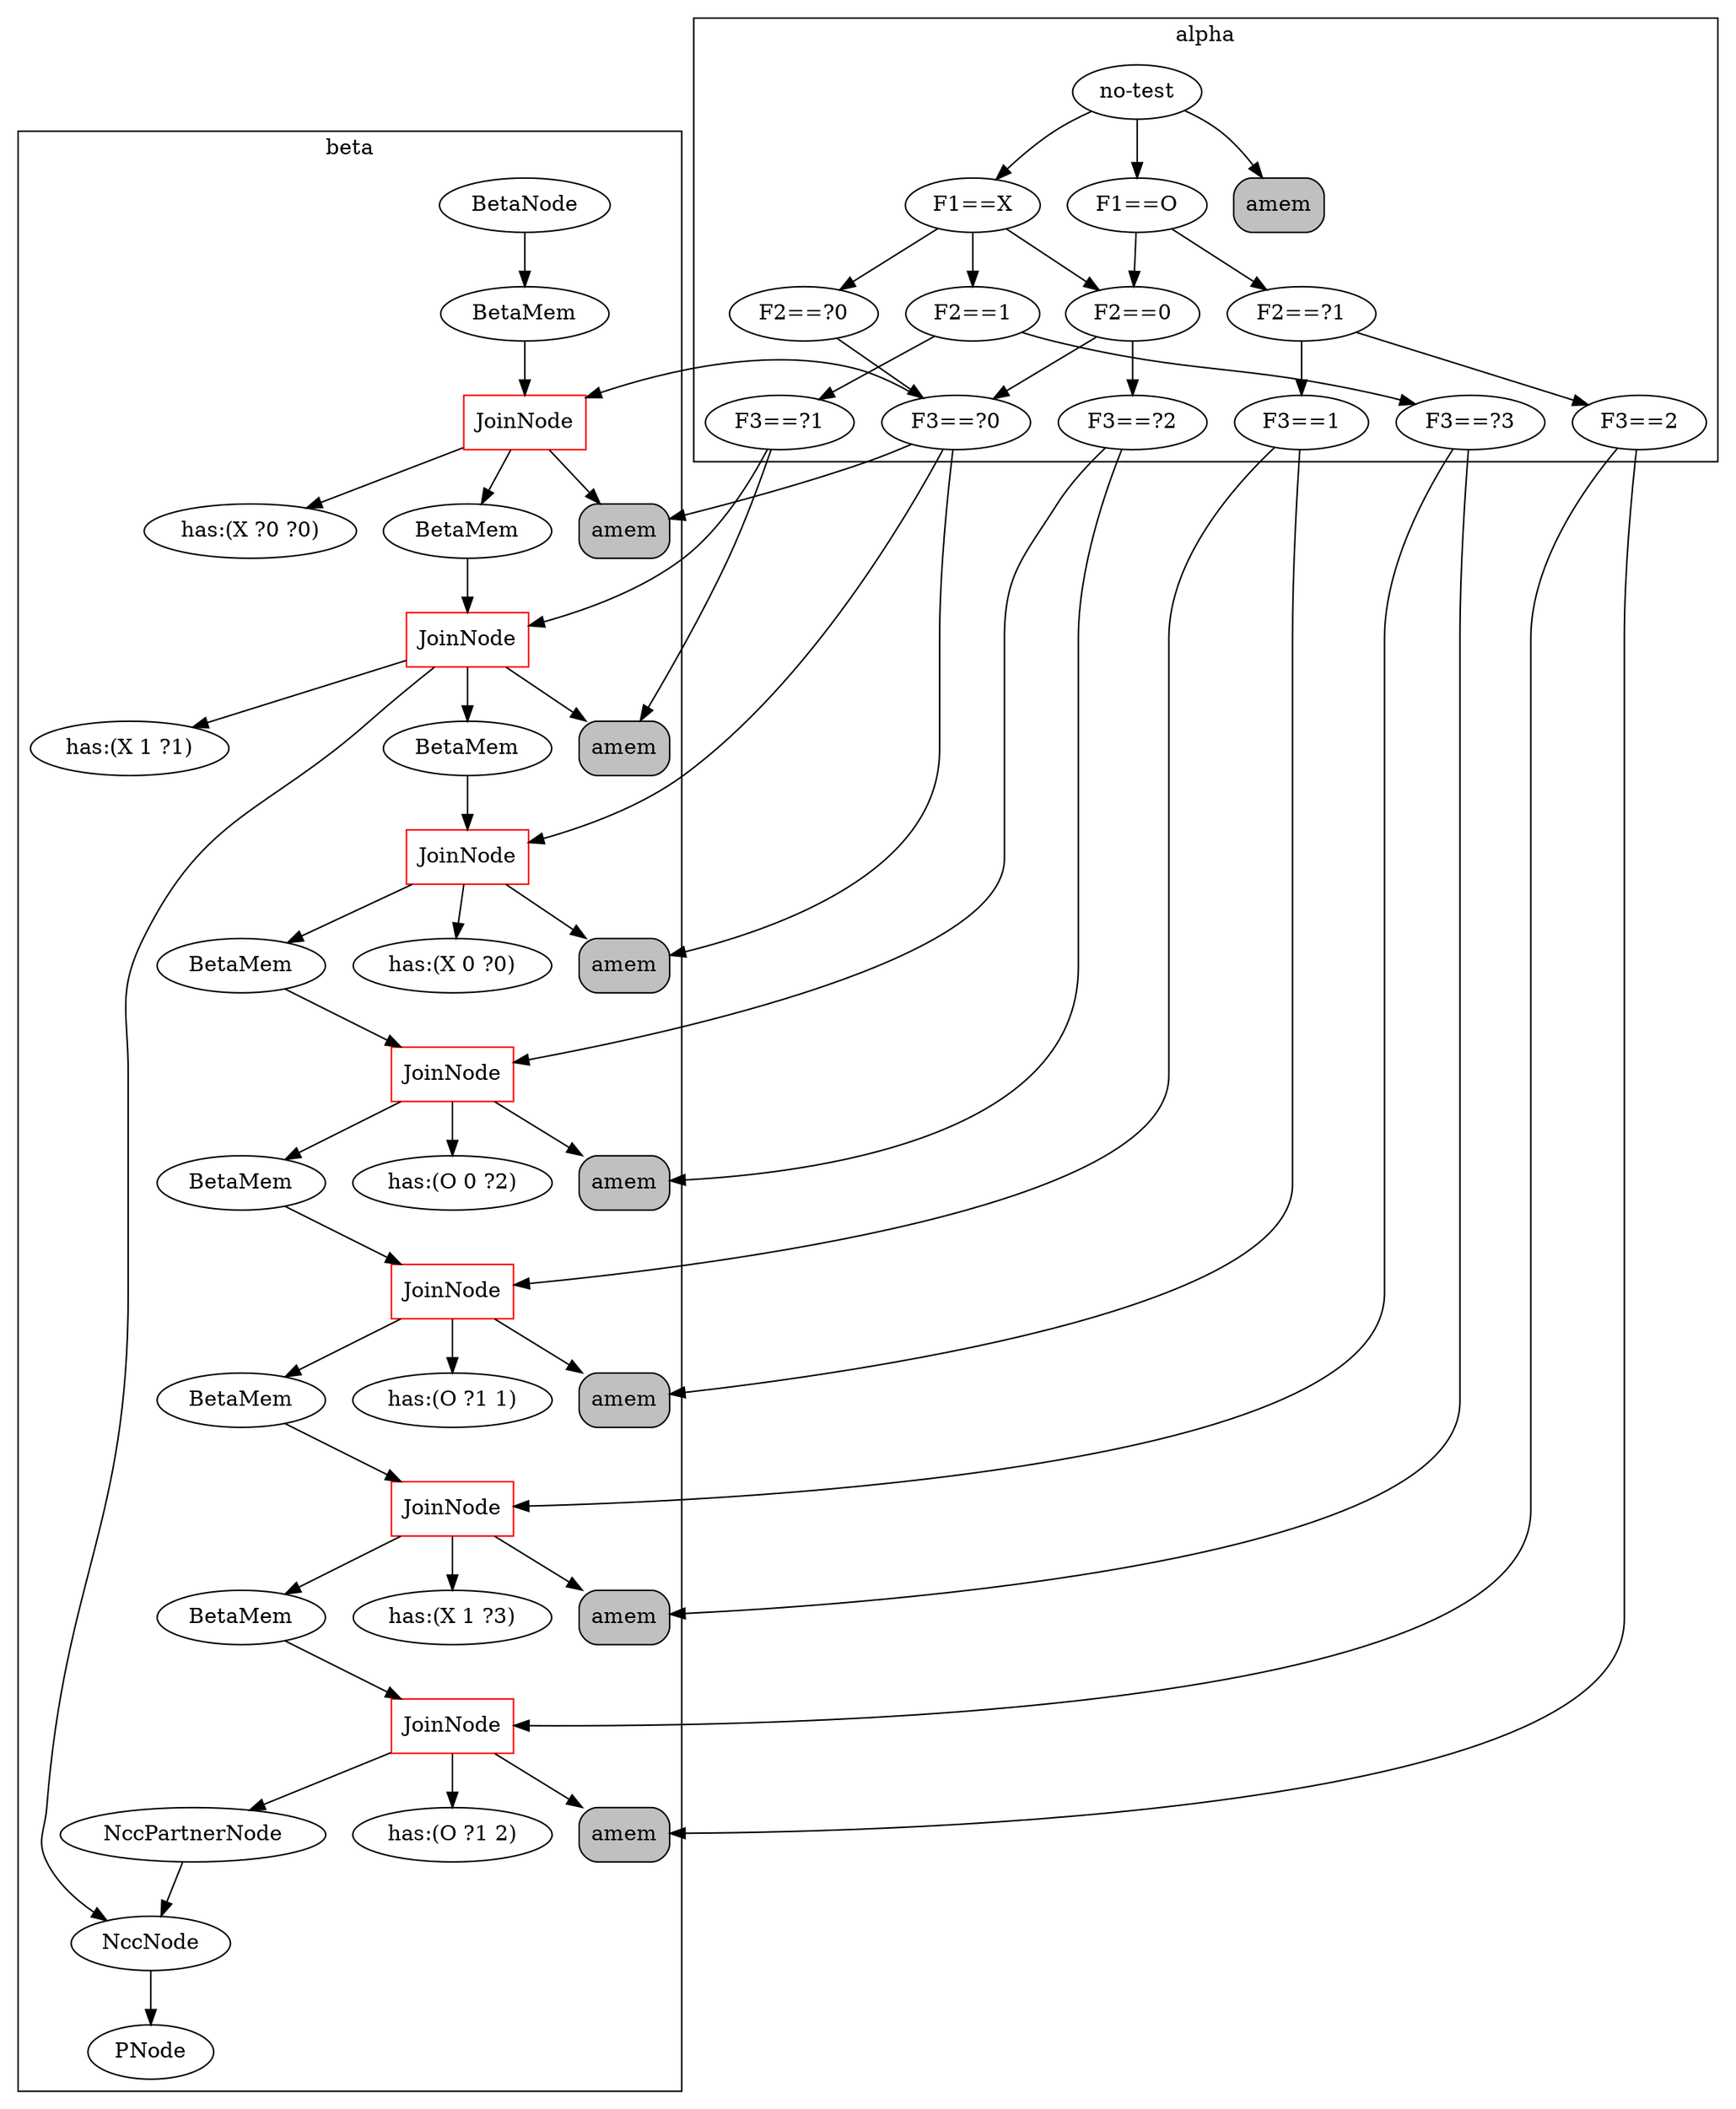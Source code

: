 digraph {
	subgraph cluster_1 {
	label = beta
	"BetaNode 139901498253384" [label="BetaNode"];
	"BetaNode 139901498253384" -> "BetaMemory 139901498254224";
	"BetaMemory 139901498254224" [label="BetaMem"];
	"BetaMemory 139901498254224" -> "JoinNode 139901498254560";
	"JoinNode 139901498254560" [shape=box, color=red, label="JoinNode"];
	"JoinNode 139901498254560" -> "amem:<rete.alpha.AlphaMemory object at 0x7f3d5b1b64a8>"
	"JoinNode 139901498254560" -> "has:(X ?0 ?0)"
	"JoinNode 139901498254560" -> "BetaMemory 139901498254616";
	"BetaMemory 139901498254616" [label="BetaMem"];
	"BetaMemory 139901498254616" -> "JoinNode 139901498254840";
	"JoinNode 139901498254840" [shape=box, color=red, label="JoinNode"];
	"JoinNode 139901498254840" -> "amem:<rete.alpha.AlphaMemory object at 0x7f3d5b1b65c0>"
	"JoinNode 139901498254840" -> "has:(X 1 ?1)"
	"JoinNode 139901498254840" -> "BetaMemory 139901498254952";
	"BetaMemory 139901498254952" [label="BetaMem"];
	"BetaMemory 139901498254952" -> "JoinNode 139901498255176";
	"JoinNode 139901498255176" [shape=box, color=red, label="JoinNode"];
	"JoinNode 139901498255176" -> "amem:<rete.alpha.AlphaMemory object at 0x7f3d5b1b6710>"
	"JoinNode 139901498255176" -> "has:(X 0 ?0)"
	"JoinNode 139901498255176" -> "BetaMemory 139901498255232";
	"BetaMemory 139901498255232" [label="BetaMem"];
	"BetaMemory 139901498255232" -> "JoinNode 139901498255512";
	"JoinNode 139901498255512" [shape=box, color=red, label="JoinNode"];
	"JoinNode 139901498255512" -> "amem:<rete.alpha.AlphaMemory object at 0x7f3d5b1b6860>"
	"JoinNode 139901498255512" -> "has:(O 0 ?2)"
	"JoinNode 139901498255512" -> "BetaMemory 139901498255568";
	"BetaMemory 139901498255568" [label="BetaMem"];
	"BetaMemory 139901498255568" -> "JoinNode 139901498255792";
	"JoinNode 139901498255792" [shape=box, color=red, label="JoinNode"];
	"JoinNode 139901498255792" -> "amem:<rete.alpha.AlphaMemory object at 0x7f3d5b1b6978>"
	"JoinNode 139901498255792" -> "has:(O ?1 1)"
	"JoinNode 139901498255792" -> "BetaMemory 139901498255848";
	"BetaMemory 139901498255848" [label="BetaMem"];
	"BetaMemory 139901498255848" -> "JoinNode 139901498256016";
	"JoinNode 139901498256016" [shape=box, color=red, label="JoinNode"];
	"JoinNode 139901498256016" -> "amem:<rete.alpha.AlphaMemory object at 0x7f3d5b1b6a58>"
	"JoinNode 139901498256016" -> "has:(X 1 ?3)"
	"JoinNode 139901498256016" -> "BetaMemory 139901498256072";
	"BetaMemory 139901498256072" [label="BetaMem"];
	"BetaMemory 139901498256072" -> "JoinNode 139901498256240";
	"JoinNode 139901498256240" [shape=box, color=red, label="JoinNode"];
	"JoinNode 139901498256240" -> "amem:<rete.alpha.AlphaMemory object at 0x7f3d5b1b6b38>"
	"JoinNode 139901498256240" -> "has:(O ?1 2)"
	"JoinNode 139901498256240" -> "<rete.ncc_node.NccPartnerNode object at 0x7f3d5b1b6ba8>";
	"<rete.ncc_node.NccPartnerNode object at 0x7f3d5b1b6ba8>" [label="NccPartnerNode"];
	"<rete.ncc_node.NccPartnerNode object at 0x7f3d5b1b6ba8>" -> "<rete.ncc_node.NccNode object at 0x7f3d5b1b6630>";
	"JoinNode 139901498254840" -> "<rete.ncc_node.NccNode object at 0x7f3d5b1b6630>";
	"<rete.ncc_node.NccNode object at 0x7f3d5b1b6630>" [label="NccNode"];
	"<rete.ncc_node.NccNode object at 0x7f3d5b1b6630>" -> "PNode 139901498253440";
	"PNode 139901498253440" [label="PNode"];
	}
	subgraph cluster_0 {
	label = alpha
	"no-test" -> "F1==X";
	"F1==X" -> "F2==?0";
	"F2==?0" -> "F3==?0";
	"F3==?0" -> "amem:<rete.alpha.AlphaMemory object at 0x7f3d5b1b64a8>";
	"amem:<rete.alpha.AlphaMemory object at 0x7f3d5b1b64a8>" [shape=box, style="rounded,filled", label="amem", fillcolor=gray];
	"F1==X" -> "F2==1";
	"F2==1" -> "F3==?1";
	"F3==?1" -> "amem:<rete.alpha.AlphaMemory object at 0x7f3d5b1b65c0>";
	"amem:<rete.alpha.AlphaMemory object at 0x7f3d5b1b65c0>" [shape=box, style="rounded,filled", label="amem", fillcolor=gray];
	"F2==1" -> "F3==?3";
	"F3==?3" -> "amem:<rete.alpha.AlphaMemory object at 0x7f3d5b1b6a58>";
	"amem:<rete.alpha.AlphaMemory object at 0x7f3d5b1b6a58>" [shape=box, style="rounded,filled", label="amem", fillcolor=gray];
	"F1==X" -> "F2==0";
	"F2==0" -> "F3==?0";
	"F3==?0" -> "amem:<rete.alpha.AlphaMemory object at 0x7f3d5b1b6710>";
	"amem:<rete.alpha.AlphaMemory object at 0x7f3d5b1b6710>" [shape=box, style="rounded,filled", label="amem", fillcolor=gray];
	"no-test" -> "F1==O";
	"F1==O" -> "F2==0";
	"F2==0" -> "F3==?2";
	"F3==?2" -> "amem:<rete.alpha.AlphaMemory object at 0x7f3d5b1b6860>";
	"amem:<rete.alpha.AlphaMemory object at 0x7f3d5b1b6860>" [shape=box, style="rounded,filled", label="amem", fillcolor=gray];
	"F1==O" -> "F2==?1";
	"F2==?1" -> "F3==1";
	"F3==1" -> "amem:<rete.alpha.AlphaMemory object at 0x7f3d5b1b6978>";
	"amem:<rete.alpha.AlphaMemory object at 0x7f3d5b1b6978>" [shape=box, style="rounded,filled", label="amem", fillcolor=gray];
	"F2==?1" -> "F3==2";
	"F3==2" -> "amem:<rete.alpha.AlphaMemory object at 0x7f3d5b1b6b38>";
	"amem:<rete.alpha.AlphaMemory object at 0x7f3d5b1b6b38>" [shape=box, style="rounded,filled", label="amem", fillcolor=gray];
	"no-test" -> "amem:<rete.alpha.AlphaMemory object at 0x7f3d5b1b3f98>";
	"amem:<rete.alpha.AlphaMemory object at 0x7f3d5b1b3f98>" [shape=box, style="rounded,filled", label="amem", fillcolor=gray];
	}
	"F3==?0" -> "JoinNode 139901498254560";
	"F3==?1" -> "JoinNode 139901498254840";
	"F3==?3" -> "JoinNode 139901498256016";
	"F3==?0" -> "JoinNode 139901498255176";
	"F3==?2" -> "JoinNode 139901498255512";
	"F3==1" -> "JoinNode 139901498255792";
	"F3==2" -> "JoinNode 139901498256240";
}